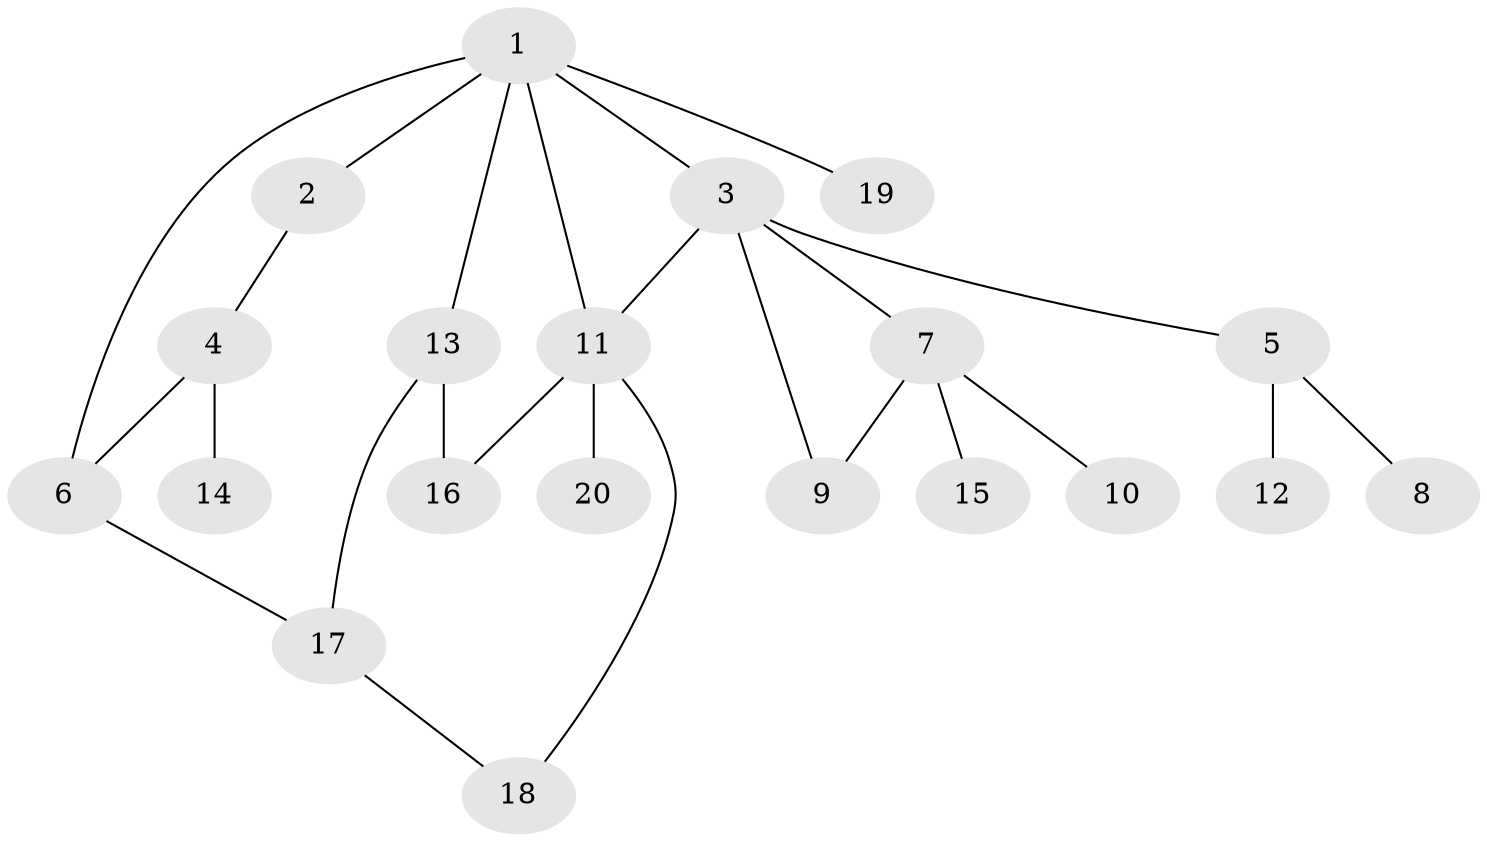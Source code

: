 // Generated by graph-tools (version 1.1) at 2025/46/02/15/25 05:46:28]
// undirected, 20 vertices, 25 edges
graph export_dot {
graph [start="1"]
  node [color=gray90,style=filled];
  1;
  2;
  3;
  4;
  5;
  6;
  7;
  8;
  9;
  10;
  11;
  12;
  13;
  14;
  15;
  16;
  17;
  18;
  19;
  20;
  1 -- 2;
  1 -- 3;
  1 -- 6;
  1 -- 13;
  1 -- 19;
  1 -- 11;
  2 -- 4;
  3 -- 5;
  3 -- 7;
  3 -- 9;
  3 -- 11;
  4 -- 14;
  4 -- 6;
  5 -- 8;
  5 -- 12;
  6 -- 17;
  7 -- 10;
  7 -- 15;
  7 -- 9;
  11 -- 16;
  11 -- 18;
  11 -- 20;
  13 -- 17;
  13 -- 16;
  17 -- 18;
}
